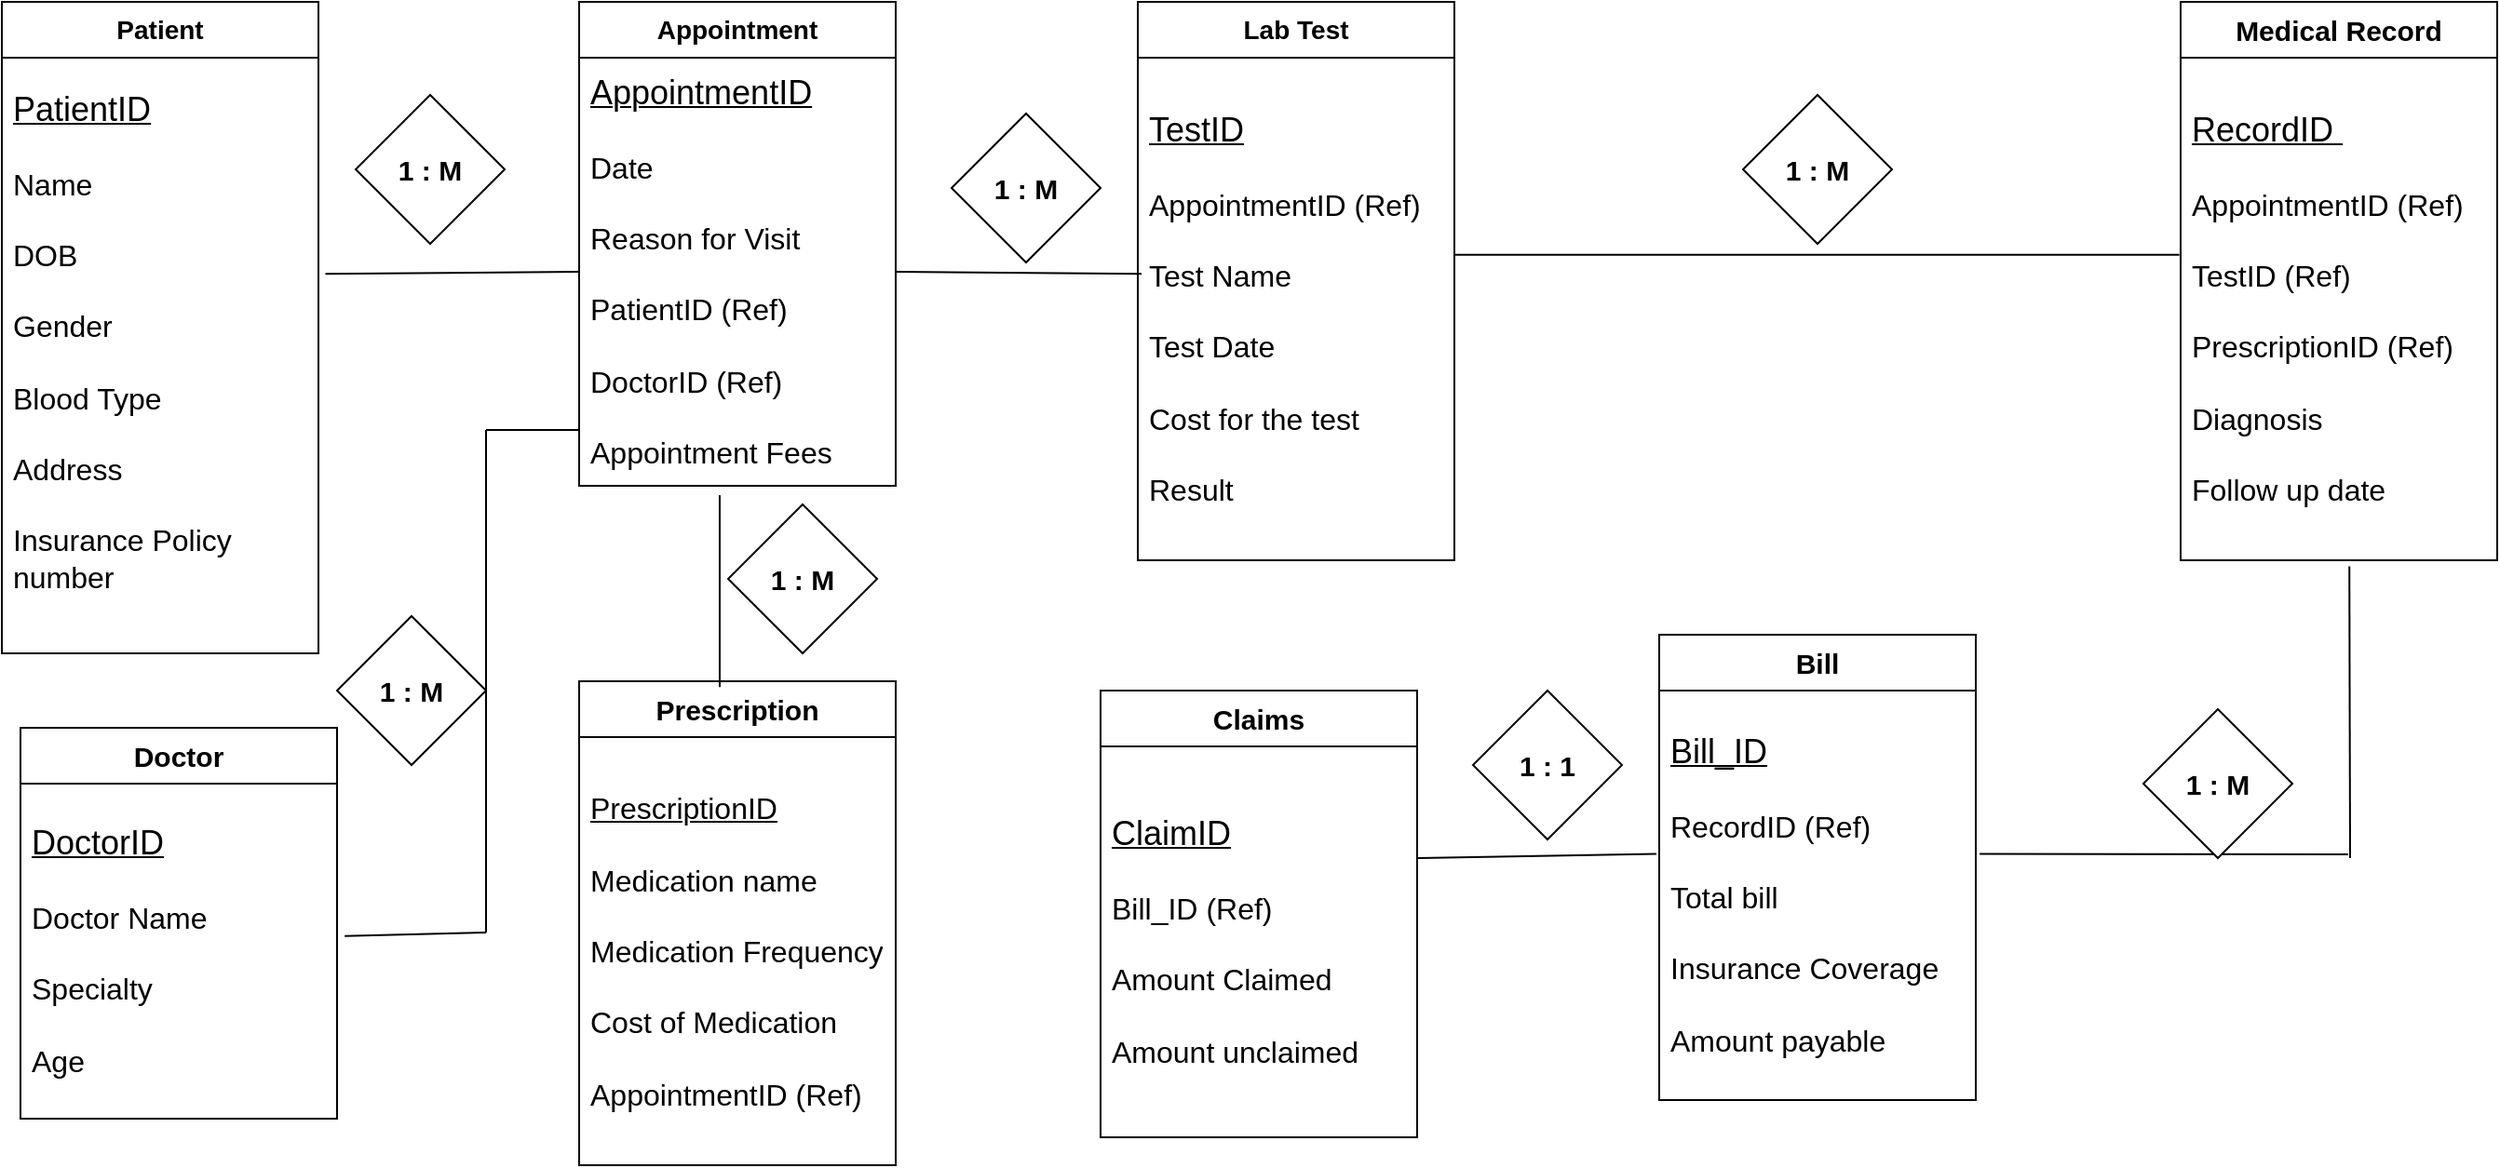 <mxfile version="24.2.3" type="device">
  <diagram name="Page-1" id="e56a1550-8fbb-45ad-956c-1786394a9013">
    <mxGraphModel dx="2887" dy="670" grid="1" gridSize="10" guides="1" tooltips="1" connect="1" arrows="1" fold="1" page="1" pageScale="1" pageWidth="1100" pageHeight="850" background="none" math="0" shadow="0">
      <root>
        <mxCell id="0" />
        <mxCell id="1" parent="0" />
        <mxCell id="RQz1U_Qi421_0U4WzV49-5" value="&lt;b&gt;&lt;font style=&quot;font-size: 14px;&quot;&gt;Patient&lt;/font&gt;&lt;/b&gt;" style="swimlane;fontStyle=0;childLayout=stackLayout;horizontal=1;startSize=30;horizontalStack=0;resizeParent=1;resizeParentMax=0;resizeLast=0;collapsible=1;marginBottom=0;whiteSpace=wrap;html=1;" parent="1" vertex="1">
          <mxGeometry x="-70" y="60" width="170" height="350" as="geometry" />
        </mxCell>
        <mxCell id="RQz1U_Qi421_0U4WzV49-6" value="&lt;font style=&quot;font-size: 18px;&quot;&gt;&lt;u style=&quot;&quot;&gt;PatientID&lt;/u&gt;&lt;/font&gt;&lt;div&gt;&lt;font size=&quot;3&quot;&gt;&lt;br&gt;&lt;/font&gt;&lt;/div&gt;&lt;div&gt;&lt;font size=&quot;3&quot;&gt;Name&lt;/font&gt;&lt;/div&gt;&lt;div&gt;&lt;font size=&quot;3&quot;&gt;&lt;br&gt;&lt;/font&gt;&lt;/div&gt;&lt;div&gt;&lt;font size=&quot;3&quot;&gt;DOB&lt;/font&gt;&lt;/div&gt;&lt;div&gt;&lt;font size=&quot;3&quot;&gt;&lt;br&gt;&lt;/font&gt;&lt;/div&gt;&lt;div&gt;&lt;font size=&quot;3&quot;&gt;Gender&lt;/font&gt;&lt;/div&gt;&lt;div&gt;&lt;font size=&quot;3&quot;&gt;&lt;br&gt;&lt;/font&gt;&lt;/div&gt;&lt;div&gt;&lt;font size=&quot;3&quot;&gt;Blood Type&lt;/font&gt;&lt;/div&gt;&lt;div&gt;&lt;font size=&quot;3&quot;&gt;&lt;br&gt;&lt;/font&gt;&lt;/div&gt;&lt;div&gt;&lt;font size=&quot;3&quot;&gt;Address&lt;/font&gt;&lt;/div&gt;&lt;div&gt;&lt;font size=&quot;3&quot;&gt;&lt;br&gt;&lt;/font&gt;&lt;/div&gt;&lt;div&gt;&lt;font size=&quot;3&quot;&gt;Insurance Policy number&lt;/font&gt;&lt;/div&gt;&lt;div&gt;&lt;u&gt;&lt;br&gt;&lt;/u&gt;&lt;/div&gt;" style="text;strokeColor=none;fillColor=none;align=left;verticalAlign=middle;spacingLeft=4;spacingRight=4;overflow=hidden;points=[[0,0.5],[1,0.5]];portConstraint=eastwest;rotatable=0;whiteSpace=wrap;html=1;" parent="RQz1U_Qi421_0U4WzV49-5" vertex="1">
          <mxGeometry y="30" width="170" height="320" as="geometry" />
        </mxCell>
        <mxCell id="RQz1U_Qi421_0U4WzV49-11" value="&lt;b&gt;&lt;font style=&quot;font-size: 15px;&quot;&gt;Doctor&lt;/font&gt;&lt;/b&gt;" style="swimlane;fontStyle=0;childLayout=stackLayout;horizontal=1;startSize=30;horizontalStack=0;resizeParent=1;resizeParentMax=0;resizeLast=0;collapsible=1;marginBottom=0;whiteSpace=wrap;html=1;" parent="1" vertex="1">
          <mxGeometry x="-60" y="450" width="170" height="210" as="geometry" />
        </mxCell>
        <mxCell id="RQz1U_Qi421_0U4WzV49-12" value="&lt;div&gt;&lt;u&gt;&lt;font style=&quot;font-size: 18px;&quot;&gt;DoctorID&lt;/font&gt;&lt;/u&gt;&lt;/div&gt;&lt;div&gt;&lt;u&gt;&lt;font size=&quot;3&quot;&gt;&lt;br&gt;&lt;/font&gt;&lt;/u&gt;&lt;/div&gt;&lt;div&gt;&lt;font size=&quot;3&quot;&gt;Doctor Name&lt;/font&gt;&lt;/div&gt;&lt;div&gt;&lt;font size=&quot;3&quot;&gt;&lt;br&gt;&lt;/font&gt;&lt;/div&gt;&lt;div&gt;&lt;font size=&quot;3&quot;&gt;Specialty&lt;/font&gt;&lt;/div&gt;&lt;div&gt;&lt;font size=&quot;3&quot;&gt;&lt;br&gt;&lt;/font&gt;&lt;/div&gt;&lt;div&gt;&lt;font size=&quot;3&quot;&gt;Age&lt;/font&gt;&lt;/div&gt;" style="text;strokeColor=none;fillColor=none;align=left;verticalAlign=middle;spacingLeft=4;spacingRight=4;overflow=hidden;points=[[0,0.5],[1,0.5]];portConstraint=eastwest;rotatable=0;whiteSpace=wrap;html=1;" parent="RQz1U_Qi421_0U4WzV49-11" vertex="1">
          <mxGeometry y="30" width="170" height="180" as="geometry" />
        </mxCell>
        <mxCell id="RQz1U_Qi421_0U4WzV49-13" value="&lt;b&gt;&lt;font style=&quot;font-size: 14px;&quot;&gt;Appointment&lt;/font&gt;&lt;/b&gt;" style="swimlane;fontStyle=0;childLayout=stackLayout;horizontal=1;startSize=30;horizontalStack=0;resizeParent=1;resizeParentMax=0;resizeLast=0;collapsible=1;marginBottom=0;whiteSpace=wrap;html=1;" parent="1" vertex="1">
          <mxGeometry x="240" y="60" width="170" height="260" as="geometry" />
        </mxCell>
        <mxCell id="RQz1U_Qi421_0U4WzV49-14" value="&lt;div&gt;&lt;u&gt;&lt;font style=&quot;font-size: 18px;&quot;&gt;AppointmentID&lt;/font&gt;&lt;/u&gt;&lt;/div&gt;&lt;div&gt;&lt;u&gt;&lt;font size=&quot;3&quot; style=&quot;&quot;&gt;&lt;br&gt;&lt;/font&gt;&lt;/u&gt;&lt;/div&gt;&lt;div&gt;&lt;font size=&quot;3&quot; style=&quot;&quot;&gt;Date&lt;/font&gt;&lt;/div&gt;&lt;div&gt;&lt;font size=&quot;3&quot; style=&quot;&quot;&gt;&lt;br&gt;&lt;/font&gt;&lt;/div&gt;&lt;div&gt;&lt;font size=&quot;3&quot;&gt;Reason for Visit&lt;/font&gt;&lt;/div&gt;&lt;div&gt;&lt;font size=&quot;3&quot;&gt;&lt;br&gt;&lt;/font&gt;&lt;/div&gt;&lt;div&gt;&lt;font size=&quot;3&quot;&gt;PatientID (Ref)&lt;/font&gt;&lt;/div&gt;&lt;div&gt;&lt;font size=&quot;3&quot;&gt;&lt;br&gt;&lt;/font&gt;&lt;/div&gt;&lt;div&gt;&lt;font size=&quot;3&quot;&gt;DoctorID&amp;nbsp;&lt;/font&gt;&lt;span style=&quot;font-size: medium; background-color: initial;&quot;&gt;(Ref)&lt;/span&gt;&lt;/div&gt;&lt;div&gt;&lt;font size=&quot;3&quot;&gt;&lt;br&gt;&lt;/font&gt;&lt;/div&gt;&lt;div&gt;&lt;font size=&quot;3&quot;&gt;Appointment Fees&lt;/font&gt;&lt;/div&gt;" style="text;strokeColor=none;fillColor=none;align=left;verticalAlign=middle;spacingLeft=4;spacingRight=4;overflow=hidden;points=[[0,0.5],[1,0.5]];portConstraint=eastwest;rotatable=0;whiteSpace=wrap;html=1;" parent="RQz1U_Qi421_0U4WzV49-13" vertex="1">
          <mxGeometry y="30" width="170" height="230" as="geometry" />
        </mxCell>
        <mxCell id="RQz1U_Qi421_0U4WzV49-15" value="&lt;b&gt;&lt;font style=&quot;font-size: 14px;&quot;&gt;Lab Test&lt;/font&gt;&lt;/b&gt;" style="swimlane;fontStyle=0;childLayout=stackLayout;horizontal=1;startSize=30;horizontalStack=0;resizeParent=1;resizeParentMax=0;resizeLast=0;collapsible=1;marginBottom=0;whiteSpace=wrap;html=1;" parent="1" vertex="1">
          <mxGeometry x="540" y="60" width="170" height="300" as="geometry" />
        </mxCell>
        <mxCell id="RQz1U_Qi421_0U4WzV49-16" value="&lt;div&gt;&lt;u&gt;&lt;font style=&quot;font-size: 18px;&quot;&gt;TestID&lt;/font&gt;&lt;/u&gt;&lt;/div&gt;&lt;div&gt;&lt;u&gt;&lt;font size=&quot;3&quot;&gt;&lt;br&gt;&lt;/font&gt;&lt;/u&gt;&lt;/div&gt;&lt;div&gt;&lt;font size=&quot;3&quot;&gt;AppointmentID&amp;nbsp;&lt;/font&gt;&lt;span style=&quot;font-size: medium; background-color: initial;&quot;&gt;(Ref)&lt;/span&gt;&lt;/div&gt;&lt;div&gt;&lt;font size=&quot;3&quot;&gt;&lt;br&gt;&lt;/font&gt;&lt;/div&gt;&lt;div&gt;&lt;font size=&quot;3&quot;&gt;Test Name&lt;/font&gt;&lt;/div&gt;&lt;div&gt;&lt;font size=&quot;3&quot;&gt;&lt;br&gt;&lt;/font&gt;&lt;/div&gt;&lt;div&gt;&lt;font size=&quot;3&quot;&gt;Test Date&lt;span style=&quot;white-space: pre;&quot;&gt;&#x9;&lt;/span&gt;&lt;/font&gt;&lt;/div&gt;&lt;div&gt;&lt;font size=&quot;3&quot;&gt;&lt;br&gt;&lt;/font&gt;&lt;/div&gt;&lt;div&gt;&lt;font size=&quot;3&quot;&gt;Cost for the test&lt;/font&gt;&lt;/div&gt;&lt;div&gt;&lt;font size=&quot;3&quot;&gt;&lt;br&gt;&lt;/font&gt;&lt;/div&gt;&lt;div&gt;&lt;font size=&quot;3&quot;&gt;Result&lt;/font&gt;&lt;/div&gt;" style="text;strokeColor=none;fillColor=none;align=left;verticalAlign=middle;spacingLeft=4;spacingRight=4;overflow=hidden;points=[[0,0.5],[1,0.5]];portConstraint=eastwest;rotatable=0;whiteSpace=wrap;html=1;" parent="RQz1U_Qi421_0U4WzV49-15" vertex="1">
          <mxGeometry y="30" width="170" height="270" as="geometry" />
        </mxCell>
        <mxCell id="RQz1U_Qi421_0U4WzV49-17" value="&lt;font style=&quot;font-size: 15px;&quot;&gt;&lt;b&gt;Prescription&lt;/b&gt;&lt;/font&gt;" style="swimlane;fontStyle=0;childLayout=stackLayout;horizontal=1;startSize=30;horizontalStack=0;resizeParent=1;resizeParentMax=0;resizeLast=0;collapsible=1;marginBottom=0;whiteSpace=wrap;html=1;" parent="1" vertex="1">
          <mxGeometry x="240" y="425" width="170" height="260" as="geometry" />
        </mxCell>
        <mxCell id="RQz1U_Qi421_0U4WzV49-18" value="&lt;div&gt;&lt;u&gt;&lt;font style=&quot;font-size: 16px;&quot;&gt;PrescriptionID&lt;/font&gt;&lt;/u&gt;&lt;/div&gt;&lt;div&gt;&lt;u&gt;&lt;font size=&quot;3&quot;&gt;&lt;br&gt;&lt;/font&gt;&lt;/u&gt;&lt;/div&gt;&lt;div&gt;&lt;font size=&quot;3&quot;&gt;Medication name&lt;/font&gt;&lt;/div&gt;&lt;div&gt;&lt;font size=&quot;3&quot;&gt;&lt;br&gt;&lt;/font&gt;&lt;/div&gt;&lt;div&gt;&lt;font size=&quot;3&quot;&gt;Medication Frequency&lt;/font&gt;&lt;/div&gt;&lt;div&gt;&lt;font size=&quot;3&quot;&gt;&lt;br&gt;&lt;/font&gt;&lt;/div&gt;&lt;div&gt;&lt;font size=&quot;3&quot;&gt;Cost of Medication&lt;/font&gt;&lt;/div&gt;&lt;div&gt;&lt;font size=&quot;3&quot;&gt;&lt;br&gt;&lt;/font&gt;&lt;/div&gt;&lt;div&gt;&lt;font size=&quot;3&quot;&gt;AppointmentID&amp;nbsp;&lt;/font&gt;&lt;span style=&quot;font-size: medium; background-color: initial;&quot;&gt;(Ref)&lt;/span&gt;&lt;/div&gt;" style="text;strokeColor=none;fillColor=none;align=left;verticalAlign=middle;spacingLeft=4;spacingRight=4;overflow=hidden;points=[[0,0.5],[1,0.5]];portConstraint=eastwest;rotatable=0;whiteSpace=wrap;html=1;" parent="RQz1U_Qi421_0U4WzV49-17" vertex="1">
          <mxGeometry y="30" width="170" height="230" as="geometry" />
        </mxCell>
        <mxCell id="RQz1U_Qi421_0U4WzV49-19" value="&lt;b&gt;&lt;font style=&quot;font-size: 15px;&quot;&gt;Claims&lt;/font&gt;&lt;/b&gt;" style="swimlane;fontStyle=0;childLayout=stackLayout;horizontal=1;startSize=30;horizontalStack=0;resizeParent=1;resizeParentMax=0;resizeLast=0;collapsible=1;marginBottom=0;whiteSpace=wrap;html=1;" parent="1" vertex="1">
          <mxGeometry x="520" y="430" width="170" height="240" as="geometry" />
        </mxCell>
        <mxCell id="RQz1U_Qi421_0U4WzV49-20" value="&lt;div&gt;&lt;u&gt;&lt;font style=&quot;font-size: 18px;&quot;&gt;ClaimID&lt;/font&gt;&lt;/u&gt;&lt;/div&gt;&lt;div&gt;&lt;u&gt;&lt;font size=&quot;3&quot;&gt;&lt;br&gt;&lt;/font&gt;&lt;/u&gt;&lt;/div&gt;&lt;div&gt;&lt;font size=&quot;3&quot;&gt;Bill_ID&amp;nbsp;&lt;/font&gt;&lt;span style=&quot;font-size: medium; background-color: initial;&quot;&gt;(Ref)&lt;/span&gt;&lt;/div&gt;&lt;div&gt;&lt;font size=&quot;3&quot;&gt;&lt;br&gt;&lt;/font&gt;&lt;/div&gt;&lt;div&gt;&lt;font size=&quot;3&quot;&gt;Amount Claimed&lt;/font&gt;&lt;/div&gt;&lt;div&gt;&lt;font size=&quot;3&quot;&gt;&lt;br&gt;&lt;/font&gt;&lt;/div&gt;&lt;div&gt;&lt;font size=&quot;3&quot;&gt;Amount unclaimed&lt;/font&gt;&lt;/div&gt;" style="text;strokeColor=none;fillColor=none;align=left;verticalAlign=middle;spacingLeft=4;spacingRight=4;overflow=hidden;points=[[0,0.5],[1,0.5]];portConstraint=eastwest;rotatable=0;whiteSpace=wrap;html=1;" parent="RQz1U_Qi421_0U4WzV49-19" vertex="1">
          <mxGeometry y="30" width="170" height="210" as="geometry" />
        </mxCell>
        <mxCell id="RQz1U_Qi421_0U4WzV49-21" value="&lt;b&gt;&lt;font style=&quot;font-size: 15px;&quot;&gt;Medical Record&lt;/font&gt;&lt;/b&gt;" style="swimlane;fontStyle=0;childLayout=stackLayout;horizontal=1;startSize=30;horizontalStack=0;resizeParent=1;resizeParentMax=0;resizeLast=0;collapsible=1;marginBottom=0;whiteSpace=wrap;html=1;" parent="1" vertex="1">
          <mxGeometry x="1100" y="60" width="170" height="300" as="geometry" />
        </mxCell>
        <mxCell id="RQz1U_Qi421_0U4WzV49-22" value="&lt;div&gt;&lt;u&gt;&lt;font style=&quot;font-size: 18px;&quot;&gt;RecordID&amp;nbsp;&lt;/font&gt;&lt;/u&gt;&lt;/div&gt;&lt;div&gt;&lt;u&gt;&lt;font size=&quot;3&quot;&gt;&lt;br&gt;&lt;/font&gt;&lt;/u&gt;&lt;/div&gt;&lt;div&gt;&lt;font size=&quot;3&quot;&gt;AppointmentID&amp;nbsp;&lt;/font&gt;&lt;span style=&quot;font-size: medium; background-color: initial;&quot;&gt;(Ref)&lt;/span&gt;&lt;/div&gt;&lt;div&gt;&lt;font size=&quot;3&quot;&gt;&lt;br&gt;&lt;/font&gt;&lt;/div&gt;&lt;div&gt;&lt;font size=&quot;3&quot;&gt;TestID&amp;nbsp;&lt;/font&gt;&lt;span style=&quot;font-size: medium; background-color: initial;&quot;&gt;(Ref)&lt;/span&gt;&lt;/div&gt;&lt;div&gt;&lt;font size=&quot;3&quot;&gt;&lt;br&gt;&lt;/font&gt;&lt;/div&gt;&lt;div&gt;&lt;font size=&quot;3&quot;&gt;PrescriptionID&amp;nbsp;&lt;/font&gt;&lt;span style=&quot;font-size: medium; background-color: initial;&quot;&gt;(Ref)&lt;/span&gt;&lt;/div&gt;&lt;div&gt;&lt;font size=&quot;3&quot;&gt;&lt;br&gt;&lt;/font&gt;&lt;/div&gt;&lt;div&gt;&lt;font size=&quot;3&quot;&gt;Diagnosis&lt;/font&gt;&lt;/div&gt;&lt;div&gt;&lt;font size=&quot;3&quot;&gt;&lt;br&gt;&lt;/font&gt;&lt;/div&gt;&lt;div&gt;&lt;font size=&quot;3&quot;&gt;Follow up date&lt;/font&gt;&lt;/div&gt;" style="text;strokeColor=none;fillColor=none;align=left;verticalAlign=middle;spacingLeft=4;spacingRight=4;overflow=hidden;points=[[0,0.5],[1,0.5]];portConstraint=eastwest;rotatable=0;whiteSpace=wrap;html=1;" parent="RQz1U_Qi421_0U4WzV49-21" vertex="1">
          <mxGeometry y="30" width="170" height="270" as="geometry" />
        </mxCell>
        <mxCell id="RQz1U_Qi421_0U4WzV49-23" value="&lt;font style=&quot;font-size: 15px;&quot;&gt;&lt;b&gt;Bill&lt;/b&gt;&lt;/font&gt;" style="swimlane;fontStyle=0;childLayout=stackLayout;horizontal=1;startSize=30;horizontalStack=0;resizeParent=1;resizeParentMax=0;resizeLast=0;collapsible=1;marginBottom=0;whiteSpace=wrap;html=1;" parent="1" vertex="1">
          <mxGeometry x="820" y="400" width="170" height="250" as="geometry" />
        </mxCell>
        <mxCell id="RQz1U_Qi421_0U4WzV49-24" value="&lt;div&gt;&lt;u&gt;&lt;font style=&quot;font-size: 18px;&quot;&gt;Bill_ID&lt;/font&gt;&lt;/u&gt;&lt;/div&gt;&lt;div&gt;&lt;u&gt;&lt;font size=&quot;3&quot;&gt;&lt;br&gt;&lt;/font&gt;&lt;/u&gt;&lt;/div&gt;&lt;div&gt;&lt;font size=&quot;3&quot;&gt;RecordID&amp;nbsp;&lt;/font&gt;&lt;span style=&quot;font-size: medium; background-color: initial;&quot;&gt;(Ref)&lt;/span&gt;&lt;/div&gt;&lt;div&gt;&lt;font size=&quot;3&quot;&gt;&lt;br&gt;&lt;/font&gt;&lt;/div&gt;&lt;div&gt;&lt;font size=&quot;3&quot;&gt;Total bill&lt;/font&gt;&lt;/div&gt;&lt;div&gt;&lt;font size=&quot;3&quot;&gt;&lt;br&gt;&lt;/font&gt;&lt;/div&gt;&lt;div&gt;&lt;font size=&quot;3&quot;&gt;Insurance Coverage&lt;/font&gt;&lt;/div&gt;&lt;div&gt;&lt;font size=&quot;3&quot;&gt;&lt;br&gt;&lt;/font&gt;&lt;/div&gt;&lt;div&gt;&lt;font size=&quot;3&quot;&gt;Amount payable&lt;span style=&quot;white-space: pre;&quot;&gt;&#x9;&lt;/span&gt;&lt;/font&gt;&lt;/div&gt;" style="text;strokeColor=none;fillColor=none;align=left;verticalAlign=middle;spacingLeft=4;spacingRight=4;overflow=hidden;points=[[0,0.5],[1,0.5]];portConstraint=eastwest;rotatable=0;whiteSpace=wrap;html=1;" parent="RQz1U_Qi421_0U4WzV49-23" vertex="1">
          <mxGeometry y="30" width="170" height="220" as="geometry" />
        </mxCell>
        <mxCell id="RQz1U_Qi421_0U4WzV49-28" value="" style="endArrow=none;html=1;rounded=0;exitX=1.022;exitY=0.363;exitDx=0;exitDy=0;exitPerimeter=0;entryX=0;entryY=0.5;entryDx=0;entryDy=0;" parent="1" source="RQz1U_Qi421_0U4WzV49-6" target="RQz1U_Qi421_0U4WzV49-14" edge="1">
          <mxGeometry width="50" height="50" relative="1" as="geometry">
            <mxPoint x="510" y="350" as="sourcePoint" />
            <mxPoint x="560" y="300" as="targetPoint" />
          </mxGeometry>
        </mxCell>
        <mxCell id="RQz1U_Qi421_0U4WzV49-29" value="" style="endArrow=none;html=1;rounded=0;exitX=1;exitY=0.5;exitDx=0;exitDy=0;entryX=0.012;entryY=0.43;entryDx=0;entryDy=0;entryPerimeter=0;" parent="1" source="RQz1U_Qi421_0U4WzV49-14" target="RQz1U_Qi421_0U4WzV49-16" edge="1">
          <mxGeometry width="50" height="50" relative="1" as="geometry">
            <mxPoint x="470" y="190" as="sourcePoint" />
            <mxPoint x="536" y="206" as="targetPoint" />
          </mxGeometry>
        </mxCell>
        <mxCell id="RQz1U_Qi421_0U4WzV49-30" value="" style="endArrow=none;html=1;rounded=0;exitX=0.444;exitY=1.022;exitDx=0;exitDy=0;exitPerimeter=0;entryX=0.444;entryY=0.012;entryDx=0;entryDy=0;entryPerimeter=0;" parent="1" source="RQz1U_Qi421_0U4WzV49-14" target="RQz1U_Qi421_0U4WzV49-17" edge="1">
          <mxGeometry width="50" height="50" relative="1" as="geometry">
            <mxPoint x="730" y="180" as="sourcePoint" />
            <mxPoint x="863" y="181" as="targetPoint" />
          </mxGeometry>
        </mxCell>
        <mxCell id="RQz1U_Qi421_0U4WzV49-31" value="" style="endArrow=none;html=1;rounded=0;entryX=-0.004;entryY=0.392;entryDx=0;entryDy=0;entryPerimeter=0;exitX=1;exitY=0.392;exitDx=0;exitDy=0;exitPerimeter=0;" parent="1" source="RQz1U_Qi421_0U4WzV49-16" target="RQz1U_Qi421_0U4WzV49-22" edge="1">
          <mxGeometry width="50" height="50" relative="1" as="geometry">
            <mxPoint x="1040" y="180" as="sourcePoint" />
            <mxPoint x="1090" y="190" as="targetPoint" />
          </mxGeometry>
        </mxCell>
        <mxCell id="RQz1U_Qi421_0U4WzV49-32" value="" style="endArrow=none;html=1;rounded=0;entryX=0.533;entryY=1.012;entryDx=0;entryDy=0;entryPerimeter=0;" parent="1" target="RQz1U_Qi421_0U4WzV49-22" edge="1">
          <mxGeometry width="50" height="50" relative="1" as="geometry">
            <mxPoint x="1191" y="520" as="sourcePoint" />
            <mxPoint x="640" y="300" as="targetPoint" />
          </mxGeometry>
        </mxCell>
        <mxCell id="RQz1U_Qi421_0U4WzV49-33" value="" style="endArrow=none;html=1;rounded=0;exitX=1.012;exitY=0.399;exitDx=0;exitDy=0;exitPerimeter=0;" parent="1" source="RQz1U_Qi421_0U4WzV49-24" edge="1">
          <mxGeometry width="50" height="50" relative="1" as="geometry">
            <mxPoint x="1100" y="480" as="sourcePoint" />
            <mxPoint x="1190" y="518" as="targetPoint" />
          </mxGeometry>
        </mxCell>
        <mxCell id="RQz1U_Qi421_0U4WzV49-34" value="" style="endArrow=none;html=1;rounded=0;entryX=-0.009;entryY=0.399;entryDx=0;entryDy=0;entryPerimeter=0;exitX=1;exitY=0.286;exitDx=0;exitDy=0;exitPerimeter=0;" parent="1" source="RQz1U_Qi421_0U4WzV49-20" target="RQz1U_Qi421_0U4WzV49-24" edge="1">
          <mxGeometry width="50" height="50" relative="1" as="geometry">
            <mxPoint x="710" y="518" as="sourcePoint" />
            <mxPoint x="903" y="481" as="targetPoint" />
          </mxGeometry>
        </mxCell>
        <mxCell id="RQz1U_Qi421_0U4WzV49-36" value="&lt;b&gt;&lt;font style=&quot;font-size: 15px;&quot;&gt;1 : M&lt;/font&gt;&lt;/b&gt;" style="rhombus;whiteSpace=wrap;html=1;" parent="1" vertex="1">
          <mxGeometry x="120" y="110" width="80" height="80" as="geometry" />
        </mxCell>
        <mxCell id="RQz1U_Qi421_0U4WzV49-37" value="&lt;b&gt;&lt;font style=&quot;font-size: 15px;&quot;&gt;1 : M&lt;/font&gt;&lt;/b&gt;" style="rhombus;whiteSpace=wrap;html=1;" parent="1" vertex="1">
          <mxGeometry x="440" y="120" width="80" height="80" as="geometry" />
        </mxCell>
        <mxCell id="RQz1U_Qi421_0U4WzV49-38" value="&lt;b&gt;&lt;font style=&quot;font-size: 15px;&quot;&gt;1 : M&lt;/font&gt;&lt;/b&gt;" style="rhombus;whiteSpace=wrap;html=1;" parent="1" vertex="1">
          <mxGeometry x="1080" y="440" width="80" height="80" as="geometry" />
        </mxCell>
        <mxCell id="RQz1U_Qi421_0U4WzV49-39" value="&lt;b&gt;&lt;font style=&quot;font-size: 15px;&quot;&gt;1 : M&lt;/font&gt;&lt;/b&gt;" style="rhombus;whiteSpace=wrap;html=1;" parent="1" vertex="1">
          <mxGeometry x="865" y="110" width="80" height="80" as="geometry" />
        </mxCell>
        <mxCell id="RQz1U_Qi421_0U4WzV49-41" value="&lt;b&gt;&lt;font style=&quot;font-size: 15px;&quot;&gt;1 : M&lt;/font&gt;&lt;/b&gt;" style="rhombus;whiteSpace=wrap;html=1;" parent="1" vertex="1">
          <mxGeometry x="320" y="330" width="80" height="80" as="geometry" />
        </mxCell>
        <mxCell id="RQz1U_Qi421_0U4WzV49-42" value="" style="endArrow=none;html=1;rounded=0;exitX=1.024;exitY=0.455;exitDx=0;exitDy=0;exitPerimeter=0;" parent="1" source="RQz1U_Qi421_0U4WzV49-12" edge="1">
          <mxGeometry width="50" height="50" relative="1" as="geometry">
            <mxPoint x="590" y="340" as="sourcePoint" />
            <mxPoint x="190" y="560" as="targetPoint" />
          </mxGeometry>
        </mxCell>
        <mxCell id="RQz1U_Qi421_0U4WzV49-43" value="" style="endArrow=none;html=1;rounded=0;" parent="1" edge="1">
          <mxGeometry width="50" height="50" relative="1" as="geometry">
            <mxPoint x="190" y="560" as="sourcePoint" />
            <mxPoint x="190" y="290" as="targetPoint" />
          </mxGeometry>
        </mxCell>
        <mxCell id="RQz1U_Qi421_0U4WzV49-44" value="" style="endArrow=none;html=1;rounded=0;" parent="1" edge="1">
          <mxGeometry width="50" height="50" relative="1" as="geometry">
            <mxPoint x="190" y="290" as="sourcePoint" />
            <mxPoint x="240" y="290" as="targetPoint" />
          </mxGeometry>
        </mxCell>
        <mxCell id="RQz1U_Qi421_0U4WzV49-45" value="&lt;b&gt;&lt;font style=&quot;font-size: 15px;&quot;&gt;1 : M&lt;/font&gt;&lt;/b&gt;" style="rhombus;whiteSpace=wrap;html=1;" parent="1" vertex="1">
          <mxGeometry x="110" y="390" width="80" height="80" as="geometry" />
        </mxCell>
        <mxCell id="RQz1U_Qi421_0U4WzV49-46" value="&lt;b&gt;&lt;font style=&quot;font-size: 15px;&quot;&gt;1 : 1&lt;/font&gt;&lt;/b&gt;" style="rhombus;whiteSpace=wrap;html=1;" parent="1" vertex="1">
          <mxGeometry x="720" y="430" width="80" height="80" as="geometry" />
        </mxCell>
      </root>
    </mxGraphModel>
  </diagram>
</mxfile>
